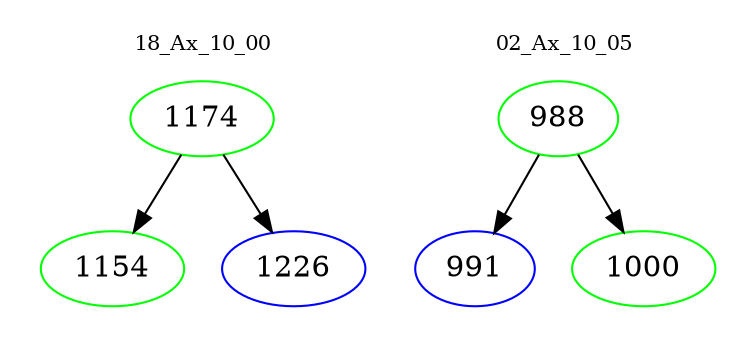 digraph{
subgraph cluster_0 {
color = white
label = "18_Ax_10_00";
fontsize=10;
T0_1174 [label="1174", color="green"]
T0_1174 -> T0_1154 [color="black"]
T0_1154 [label="1154", color="green"]
T0_1174 -> T0_1226 [color="black"]
T0_1226 [label="1226", color="blue"]
}
subgraph cluster_1 {
color = white
label = "02_Ax_10_05";
fontsize=10;
T1_988 [label="988", color="green"]
T1_988 -> T1_991 [color="black"]
T1_991 [label="991", color="blue"]
T1_988 -> T1_1000 [color="black"]
T1_1000 [label="1000", color="green"]
}
}
